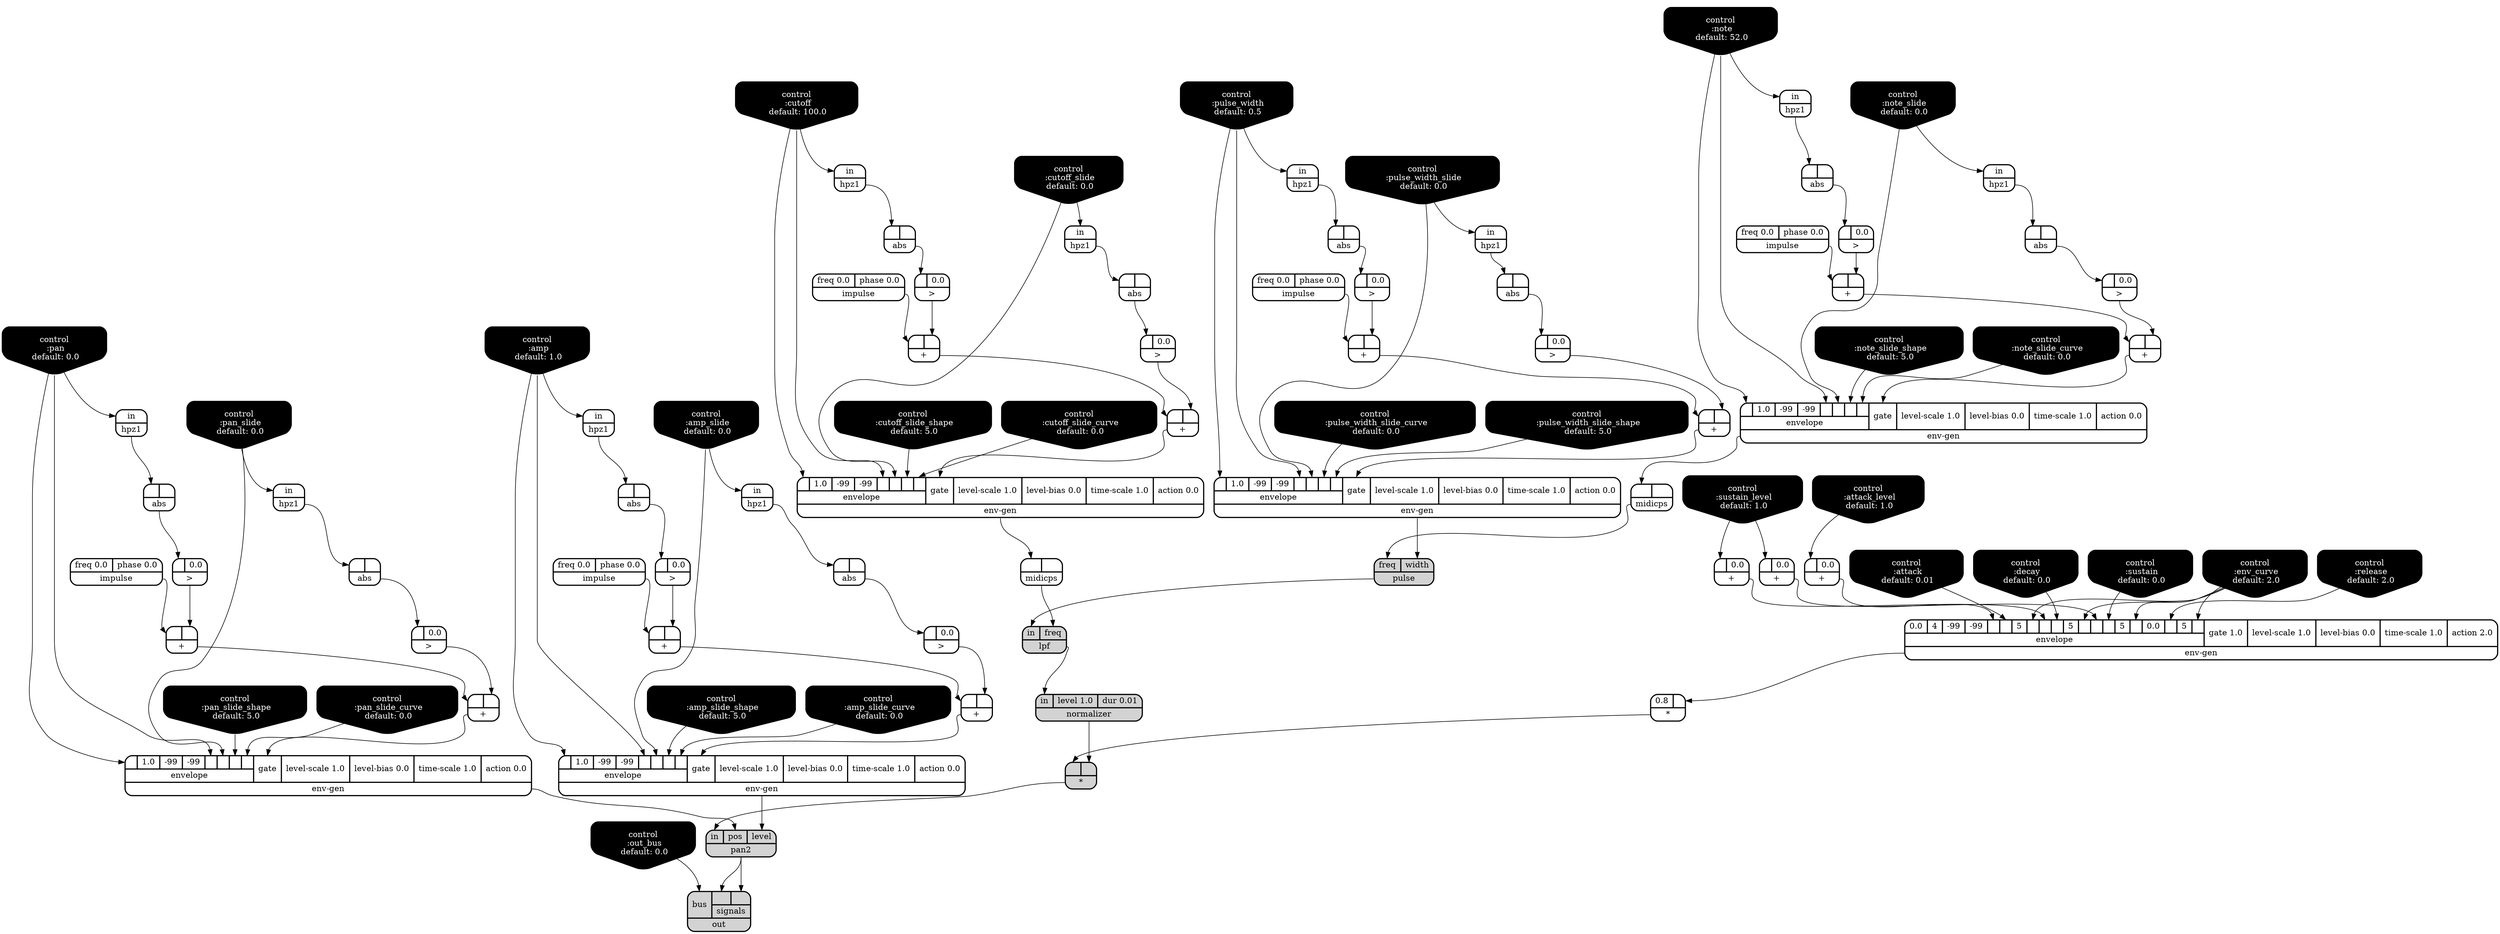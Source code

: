 digraph synthdef {
42 [label = "{{ <a> 0.8|<b> } |<__UG_NAME__>* }" style="bold, rounded" shape=record rankdir=LR];
87 [label = "{{ <a> |<b> } |<__UG_NAME__>* }" style="filled, bold, rounded"  shape=record rankdir=LR];
32 [label = "{{ <a> |<b> } |<__UG_NAME__>+ }" style="bold, rounded" shape=record rankdir=LR];
36 [label = "{{ <a> |<b> } |<__UG_NAME__>+ }" style="bold, rounded" shape=record rankdir=LR];
38 [label = "{{ <a> |<b> 0.0} |<__UG_NAME__>+ }" style="bold, rounded" shape=record rankdir=LR];
39 [label = "{{ <a> |<b> 0.0} |<__UG_NAME__>+ }" style="bold, rounded" shape=record rankdir=LR];
40 [label = "{{ <a> |<b> 0.0} |<__UG_NAME__>+ }" style="bold, rounded" shape=record rankdir=LR];
47 [label = "{{ <a> |<b> } |<__UG_NAME__>+ }" style="bold, rounded" shape=record rankdir=LR];
51 [label = "{{ <a> |<b> } |<__UG_NAME__>+ }" style="bold, rounded" shape=record rankdir=LR];
60 [label = "{{ <a> |<b> } |<__UG_NAME__>+ }" style="bold, rounded" shape=record rankdir=LR];
64 [label = "{{ <a> |<b> } |<__UG_NAME__>+ }" style="bold, rounded" shape=record rankdir=LR];
70 [label = "{{ <a> |<b> } |<__UG_NAME__>+ }" style="bold, rounded" shape=record rankdir=LR];
74 [label = "{{ <a> |<b> } |<__UG_NAME__>+ }" style="bold, rounded" shape=record rankdir=LR];
81 [label = "{{ <a> |<b> } |<__UG_NAME__>+ }" style="bold, rounded" shape=record rankdir=LR];
82 [label = "{{ <a> |<b> } |<__UG_NAME__>+ }" style="bold, rounded" shape=record rankdir=LR];
31 [label = "{{ <a> |<b> 0.0} |<__UG_NAME__>\> }" style="bold, rounded" shape=record rankdir=LR];
35 [label = "{{ <a> |<b> 0.0} |<__UG_NAME__>\> }" style="bold, rounded" shape=record rankdir=LR];
46 [label = "{{ <a> |<b> 0.0} |<__UG_NAME__>\> }" style="bold, rounded" shape=record rankdir=LR];
50 [label = "{{ <a> |<b> 0.0} |<__UG_NAME__>\> }" style="bold, rounded" shape=record rankdir=LR];
55 [label = "{{ <a> |<b> 0.0} |<__UG_NAME__>\> }" style="bold, rounded" shape=record rankdir=LR];
59 [label = "{{ <a> |<b> 0.0} |<__UG_NAME__>\> }" style="bold, rounded" shape=record rankdir=LR];
63 [label = "{{ <a> |<b> 0.0} |<__UG_NAME__>\> }" style="bold, rounded" shape=record rankdir=LR];
69 [label = "{{ <a> |<b> 0.0} |<__UG_NAME__>\> }" style="bold, rounded" shape=record rankdir=LR];
73 [label = "{{ <a> |<b> 0.0} |<__UG_NAME__>\> }" style="bold, rounded" shape=record rankdir=LR];
80 [label = "{{ <a> |<b> 0.0} |<__UG_NAME__>\> }" style="bold, rounded" shape=record rankdir=LR];
30 [label = "{{ <a> |<b> } |<__UG_NAME__>abs }" style="bold, rounded" shape=record rankdir=LR];
34 [label = "{{ <a> |<b> } |<__UG_NAME__>abs }" style="bold, rounded" shape=record rankdir=LR];
45 [label = "{{ <a> |<b> } |<__UG_NAME__>abs }" style="bold, rounded" shape=record rankdir=LR];
49 [label = "{{ <a> |<b> } |<__UG_NAME__>abs }" style="bold, rounded" shape=record rankdir=LR];
54 [label = "{{ <a> |<b> } |<__UG_NAME__>abs }" style="bold, rounded" shape=record rankdir=LR];
58 [label = "{{ <a> |<b> } |<__UG_NAME__>abs }" style="bold, rounded" shape=record rankdir=LR];
62 [label = "{{ <a> |<b> } |<__UG_NAME__>abs }" style="bold, rounded" shape=record rankdir=LR];
68 [label = "{{ <a> |<b> } |<__UG_NAME__>abs }" style="bold, rounded" shape=record rankdir=LR];
72 [label = "{{ <a> |<b> } |<__UG_NAME__>abs }" style="bold, rounded" shape=record rankdir=LR];
79 [label = "{{ <a> |<b> } |<__UG_NAME__>abs }" style="bold, rounded" shape=record rankdir=LR];
0 [label = "control
 :note
 default: 52.0" shape=invhouse style="rounded, filled, bold" fillcolor=black fontcolor=white ]; 
1 [label = "control
 :note_slide
 default: 0.0" shape=invhouse style="rounded, filled, bold" fillcolor=black fontcolor=white ]; 
2 [label = "control
 :note_slide_shape
 default: 5.0" shape=invhouse style="rounded, filled, bold" fillcolor=black fontcolor=white ]; 
3 [label = "control
 :note_slide_curve
 default: 0.0" shape=invhouse style="rounded, filled, bold" fillcolor=black fontcolor=white ]; 
4 [label = "control
 :amp
 default: 1.0" shape=invhouse style="rounded, filled, bold" fillcolor=black fontcolor=white ]; 
5 [label = "control
 :amp_slide
 default: 0.0" shape=invhouse style="rounded, filled, bold" fillcolor=black fontcolor=white ]; 
6 [label = "control
 :amp_slide_shape
 default: 5.0" shape=invhouse style="rounded, filled, bold" fillcolor=black fontcolor=white ]; 
7 [label = "control
 :amp_slide_curve
 default: 0.0" shape=invhouse style="rounded, filled, bold" fillcolor=black fontcolor=white ]; 
8 [label = "control
 :pan
 default: 0.0" shape=invhouse style="rounded, filled, bold" fillcolor=black fontcolor=white ]; 
9 [label = "control
 :pan_slide
 default: 0.0" shape=invhouse style="rounded, filled, bold" fillcolor=black fontcolor=white ]; 
10 [label = "control
 :pan_slide_shape
 default: 5.0" shape=invhouse style="rounded, filled, bold" fillcolor=black fontcolor=white ]; 
11 [label = "control
 :pan_slide_curve
 default: 0.0" shape=invhouse style="rounded, filled, bold" fillcolor=black fontcolor=white ]; 
12 [label = "control
 :attack
 default: 0.01" shape=invhouse style="rounded, filled, bold" fillcolor=black fontcolor=white ]; 
13 [label = "control
 :decay
 default: 0.0" shape=invhouse style="rounded, filled, bold" fillcolor=black fontcolor=white ]; 
14 [label = "control
 :sustain
 default: 0.0" shape=invhouse style="rounded, filled, bold" fillcolor=black fontcolor=white ]; 
15 [label = "control
 :release
 default: 2.0" shape=invhouse style="rounded, filled, bold" fillcolor=black fontcolor=white ]; 
16 [label = "control
 :attack_level
 default: 1.0" shape=invhouse style="rounded, filled, bold" fillcolor=black fontcolor=white ]; 
17 [label = "control
 :sustain_level
 default: 1.0" shape=invhouse style="rounded, filled, bold" fillcolor=black fontcolor=white ]; 
18 [label = "control
 :env_curve
 default: 2.0" shape=invhouse style="rounded, filled, bold" fillcolor=black fontcolor=white ]; 
19 [label = "control
 :cutoff
 default: 100.0" shape=invhouse style="rounded, filled, bold" fillcolor=black fontcolor=white ]; 
20 [label = "control
 :cutoff_slide
 default: 0.0" shape=invhouse style="rounded, filled, bold" fillcolor=black fontcolor=white ]; 
21 [label = "control
 :cutoff_slide_shape
 default: 5.0" shape=invhouse style="rounded, filled, bold" fillcolor=black fontcolor=white ]; 
22 [label = "control
 :cutoff_slide_curve
 default: 0.0" shape=invhouse style="rounded, filled, bold" fillcolor=black fontcolor=white ]; 
23 [label = "control
 :pulse_width
 default: 0.5" shape=invhouse style="rounded, filled, bold" fillcolor=black fontcolor=white ]; 
24 [label = "control
 :pulse_width_slide
 default: 0.0" shape=invhouse style="rounded, filled, bold" fillcolor=black fontcolor=white ]; 
25 [label = "control
 :pulse_width_slide_shape
 default: 5.0" shape=invhouse style="rounded, filled, bold" fillcolor=black fontcolor=white ]; 
26 [label = "control
 :pulse_width_slide_curve
 default: 0.0" shape=invhouse style="rounded, filled, bold" fillcolor=black fontcolor=white ]; 
27 [label = "control
 :out_bus
 default: 0.0" shape=invhouse style="rounded, filled, bold" fillcolor=black fontcolor=white ]; 
37 [label = "{{ {{<envelope___control___0>|1.0|-99|-99|<envelope___control___4>|<envelope___control___5>|<envelope___control___6>|<envelope___control___7>}|envelope}|<gate> gate|<level____scale> level-scale 1.0|<level____bias> level-bias 0.0|<time____scale> time-scale 1.0|<action> action 0.0} |<__UG_NAME__>env-gen }" style="bold, rounded" shape=record rankdir=LR];
41 [label = "{{ {{0.0|4|-99|-99|<envelope___binary____op____u____gen___4>|<envelope___control___5>|5|<envelope___control___7>|<envelope___binary____op____u____gen___8>|<envelope___control___9>|5|<envelope___control___11>|<envelope___binary____op____u____gen___12>|<envelope___control___13>|5|<envelope___control___15>|0.0|<envelope___control___17>|5|<envelope___control___19>}|envelope}|<gate> gate 1.0|<level____scale> level-scale 1.0|<level____bias> level-bias 0.0|<time____scale> time-scale 1.0|<action> action 2.0} |<__UG_NAME__>env-gen }" style="bold, rounded" shape=record rankdir=LR];
52 [label = "{{ {{<envelope___control___0>|1.0|-99|-99|<envelope___control___4>|<envelope___control___5>|<envelope___control___6>|<envelope___control___7>}|envelope}|<gate> gate|<level____scale> level-scale 1.0|<level____bias> level-bias 0.0|<time____scale> time-scale 1.0|<action> action 0.0} |<__UG_NAME__>env-gen }" style="bold, rounded" shape=record rankdir=LR];
75 [label = "{{ {{<envelope___control___0>|1.0|-99|-99|<envelope___control___4>|<envelope___control___5>|<envelope___control___6>|<envelope___control___7>}|envelope}|<gate> gate|<level____scale> level-scale 1.0|<level____bias> level-bias 0.0|<time____scale> time-scale 1.0|<action> action 0.0} |<__UG_NAME__>env-gen }" style="bold, rounded" shape=record rankdir=LR];
83 [label = "{{ {{<envelope___control___0>|1.0|-99|-99|<envelope___control___4>|<envelope___control___5>|<envelope___control___6>|<envelope___control___7>}|envelope}|<gate> gate|<level____scale> level-scale 1.0|<level____bias> level-bias 0.0|<time____scale> time-scale 1.0|<action> action 0.0} |<__UG_NAME__>env-gen }" style="bold, rounded" shape=record rankdir=LR];
88 [label = "{{ {{<envelope___control___0>|1.0|-99|-99|<envelope___control___4>|<envelope___control___5>|<envelope___control___6>|<envelope___control___7>}|envelope}|<gate> gate|<level____scale> level-scale 1.0|<level____bias> level-bias 0.0|<time____scale> time-scale 1.0|<action> action 0.0} |<__UG_NAME__>env-gen }" style="bold, rounded" shape=record rankdir=LR];
29 [label = "{{ <in> in} |<__UG_NAME__>hpz1 }" style="bold, rounded" shape=record rankdir=LR];
33 [label = "{{ <in> in} |<__UG_NAME__>hpz1 }" style="bold, rounded" shape=record rankdir=LR];
44 [label = "{{ <in> in} |<__UG_NAME__>hpz1 }" style="bold, rounded" shape=record rankdir=LR];
48 [label = "{{ <in> in} |<__UG_NAME__>hpz1 }" style="bold, rounded" shape=record rankdir=LR];
53 [label = "{{ <in> in} |<__UG_NAME__>hpz1 }" style="bold, rounded" shape=record rankdir=LR];
57 [label = "{{ <in> in} |<__UG_NAME__>hpz1 }" style="bold, rounded" shape=record rankdir=LR];
61 [label = "{{ <in> in} |<__UG_NAME__>hpz1 }" style="bold, rounded" shape=record rankdir=LR];
65 [label = "{{ <in> in} |<__UG_NAME__>hpz1 }" style="bold, rounded" shape=record rankdir=LR];
67 [label = "{{ <in> in} |<__UG_NAME__>hpz1 }" style="bold, rounded" shape=record rankdir=LR];
71 [label = "{{ <in> in} |<__UG_NAME__>hpz1 }" style="bold, rounded" shape=record rankdir=LR];
28 [label = "{{ <freq> freq 0.0|<phase> phase 0.0} |<__UG_NAME__>impulse }" style="bold, rounded" shape=record rankdir=LR];
43 [label = "{{ <freq> freq 0.0|<phase> phase 0.0} |<__UG_NAME__>impulse }" style="bold, rounded" shape=record rankdir=LR];
56 [label = "{{ <freq> freq 0.0|<phase> phase 0.0} |<__UG_NAME__>impulse }" style="bold, rounded" shape=record rankdir=LR];
66 [label = "{{ <freq> freq 0.0|<phase> phase 0.0} |<__UG_NAME__>impulse }" style="bold, rounded" shape=record rankdir=LR];
78 [label = "{{ <freq> freq 0.0|<phase> phase 0.0} |<__UG_NAME__>impulse }" style="bold, rounded" shape=record rankdir=LR];
85 [label = "{{ <in> in|<freq> freq} |<__UG_NAME__>lpf }" style="filled, bold, rounded"  shape=record rankdir=LR];
76 [label = "{{ <a> |<b> } |<__UG_NAME__>midicps }" style="bold, rounded" shape=record rankdir=LR];
84 [label = "{{ <a> |<b> } |<__UG_NAME__>midicps }" style="bold, rounded" shape=record rankdir=LR];
86 [label = "{{ <in> in|<level> level 1.0|<dur> dur 0.01} |<__UG_NAME__>normalizer }" style="filled, bold, rounded"  shape=record rankdir=LR];
90 [label = "{{ <bus> bus|{{<signals___pan2___0>|<signals___pan2___1>}|signals}} |<__UG_NAME__>out }" style="filled, bold, rounded"  shape=record rankdir=LR];
89 [label = "{{ <in> in|<pos> pos|<level> level} |<__UG_NAME__>pan2 }" style="filled, bold, rounded"  shape=record rankdir=LR];
77 [label = "{{ <freq> freq|<width> width} |<__UG_NAME__>pulse }" style="filled, bold, rounded"  shape=record rankdir=LR];

41:__UG_NAME__ -> 42:b ;
86:__UG_NAME__ -> 87:b ;
42:__UG_NAME__ -> 87:a ;
31:__UG_NAME__ -> 32:b ;
28:__UG_NAME__ -> 32:a ;
35:__UG_NAME__ -> 36:b ;
32:__UG_NAME__ -> 36:a ;
17:__UG_NAME__ -> 38:a ;
16:__UG_NAME__ -> 39:a ;
17:__UG_NAME__ -> 40:a ;
46:__UG_NAME__ -> 47:b ;
43:__UG_NAME__ -> 47:a ;
50:__UG_NAME__ -> 51:b ;
47:__UG_NAME__ -> 51:a ;
59:__UG_NAME__ -> 60:b ;
56:__UG_NAME__ -> 60:a ;
63:__UG_NAME__ -> 64:b ;
60:__UG_NAME__ -> 64:a ;
69:__UG_NAME__ -> 70:b ;
66:__UG_NAME__ -> 70:a ;
73:__UG_NAME__ -> 74:b ;
70:__UG_NAME__ -> 74:a ;
80:__UG_NAME__ -> 81:b ;
78:__UG_NAME__ -> 81:a ;
55:__UG_NAME__ -> 82:b ;
81:__UG_NAME__ -> 82:a ;
30:__UG_NAME__ -> 31:a ;
34:__UG_NAME__ -> 35:a ;
45:__UG_NAME__ -> 46:a ;
49:__UG_NAME__ -> 50:a ;
54:__UG_NAME__ -> 55:a ;
58:__UG_NAME__ -> 59:a ;
62:__UG_NAME__ -> 63:a ;
68:__UG_NAME__ -> 69:a ;
72:__UG_NAME__ -> 73:a ;
79:__UG_NAME__ -> 80:a ;
29:__UG_NAME__ -> 30:a ;
33:__UG_NAME__ -> 34:a ;
44:__UG_NAME__ -> 45:a ;
48:__UG_NAME__ -> 49:a ;
53:__UG_NAME__ -> 54:a ;
57:__UG_NAME__ -> 58:a ;
61:__UG_NAME__ -> 62:a ;
67:__UG_NAME__ -> 68:a ;
71:__UG_NAME__ -> 72:a ;
65:__UG_NAME__ -> 79:a ;
36:__UG_NAME__ -> 37:gate ;
23:__UG_NAME__ -> 37:envelope___control___0 ;
23:__UG_NAME__ -> 37:envelope___control___4 ;
24:__UG_NAME__ -> 37:envelope___control___5 ;
26:__UG_NAME__ -> 37:envelope___control___6 ;
25:__UG_NAME__ -> 37:envelope___control___7 ;
39:__UG_NAME__ -> 41:envelope___binary____op____u____gen___4 ;
12:__UG_NAME__ -> 41:envelope___control___5 ;
18:__UG_NAME__ -> 41:envelope___control___7 ;
40:__UG_NAME__ -> 41:envelope___binary____op____u____gen___8 ;
13:__UG_NAME__ -> 41:envelope___control___9 ;
18:__UG_NAME__ -> 41:envelope___control___11 ;
38:__UG_NAME__ -> 41:envelope___binary____op____u____gen___12 ;
14:__UG_NAME__ -> 41:envelope___control___13 ;
18:__UG_NAME__ -> 41:envelope___control___15 ;
15:__UG_NAME__ -> 41:envelope___control___17 ;
18:__UG_NAME__ -> 41:envelope___control___19 ;
51:__UG_NAME__ -> 52:gate ;
8:__UG_NAME__ -> 52:envelope___control___0 ;
8:__UG_NAME__ -> 52:envelope___control___4 ;
9:__UG_NAME__ -> 52:envelope___control___5 ;
10:__UG_NAME__ -> 52:envelope___control___6 ;
11:__UG_NAME__ -> 52:envelope___control___7 ;
74:__UG_NAME__ -> 75:gate ;
0:__UG_NAME__ -> 75:envelope___control___0 ;
0:__UG_NAME__ -> 75:envelope___control___4 ;
1:__UG_NAME__ -> 75:envelope___control___5 ;
2:__UG_NAME__ -> 75:envelope___control___6 ;
3:__UG_NAME__ -> 75:envelope___control___7 ;
82:__UG_NAME__ -> 83:gate ;
19:__UG_NAME__ -> 83:envelope___control___0 ;
19:__UG_NAME__ -> 83:envelope___control___4 ;
20:__UG_NAME__ -> 83:envelope___control___5 ;
21:__UG_NAME__ -> 83:envelope___control___6 ;
22:__UG_NAME__ -> 83:envelope___control___7 ;
64:__UG_NAME__ -> 88:gate ;
4:__UG_NAME__ -> 88:envelope___control___0 ;
4:__UG_NAME__ -> 88:envelope___control___4 ;
5:__UG_NAME__ -> 88:envelope___control___5 ;
6:__UG_NAME__ -> 88:envelope___control___6 ;
7:__UG_NAME__ -> 88:envelope___control___7 ;
23:__UG_NAME__ -> 29:in ;
24:__UG_NAME__ -> 33:in ;
8:__UG_NAME__ -> 44:in ;
9:__UG_NAME__ -> 48:in ;
20:__UG_NAME__ -> 53:in ;
4:__UG_NAME__ -> 57:in ;
5:__UG_NAME__ -> 61:in ;
19:__UG_NAME__ -> 65:in ;
0:__UG_NAME__ -> 67:in ;
1:__UG_NAME__ -> 71:in ;
84:__UG_NAME__ -> 85:freq ;
77:__UG_NAME__ -> 85:in ;
75:__UG_NAME__ -> 76:a ;
83:__UG_NAME__ -> 84:a ;
85:__UG_NAME__ -> 86:in ;
89:__UG_NAME__ -> 90:signals___pan2___0 ;
89:__UG_NAME__ -> 90:signals___pan2___1 ;
27:__UG_NAME__ -> 90:bus ;
88:__UG_NAME__ -> 89:level ;
52:__UG_NAME__ -> 89:pos ;
87:__UG_NAME__ -> 89:in ;
37:__UG_NAME__ -> 77:width ;
76:__UG_NAME__ -> 77:freq ;

}
